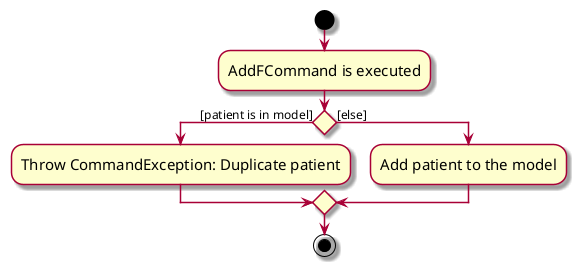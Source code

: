 @startuml
skin rose
skinparam ActivityFontSize 15
skinparam ArrowFontSize 12
start
:AddFCommand is executed;

if () then ([patient is in model])
    :Throw CommandException: Duplicate patient;
else ([else])
    :Add patient to the model;
endif
stop
@enduml
